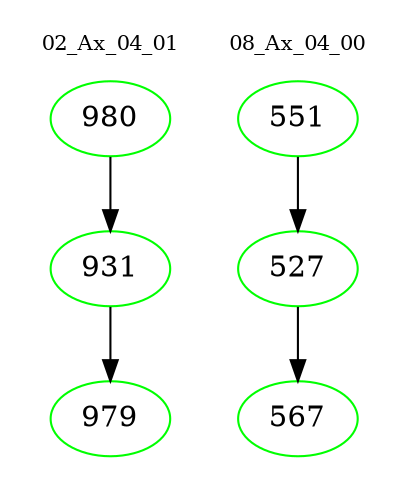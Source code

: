 digraph{
subgraph cluster_0 {
color = white
label = "02_Ax_04_01";
fontsize=10;
T0_980 [label="980", color="green"]
T0_980 -> T0_931 [color="black"]
T0_931 [label="931", color="green"]
T0_931 -> T0_979 [color="black"]
T0_979 [label="979", color="green"]
}
subgraph cluster_1 {
color = white
label = "08_Ax_04_00";
fontsize=10;
T1_551 [label="551", color="green"]
T1_551 -> T1_527 [color="black"]
T1_527 [label="527", color="green"]
T1_527 -> T1_567 [color="black"]
T1_567 [label="567", color="green"]
}
}
